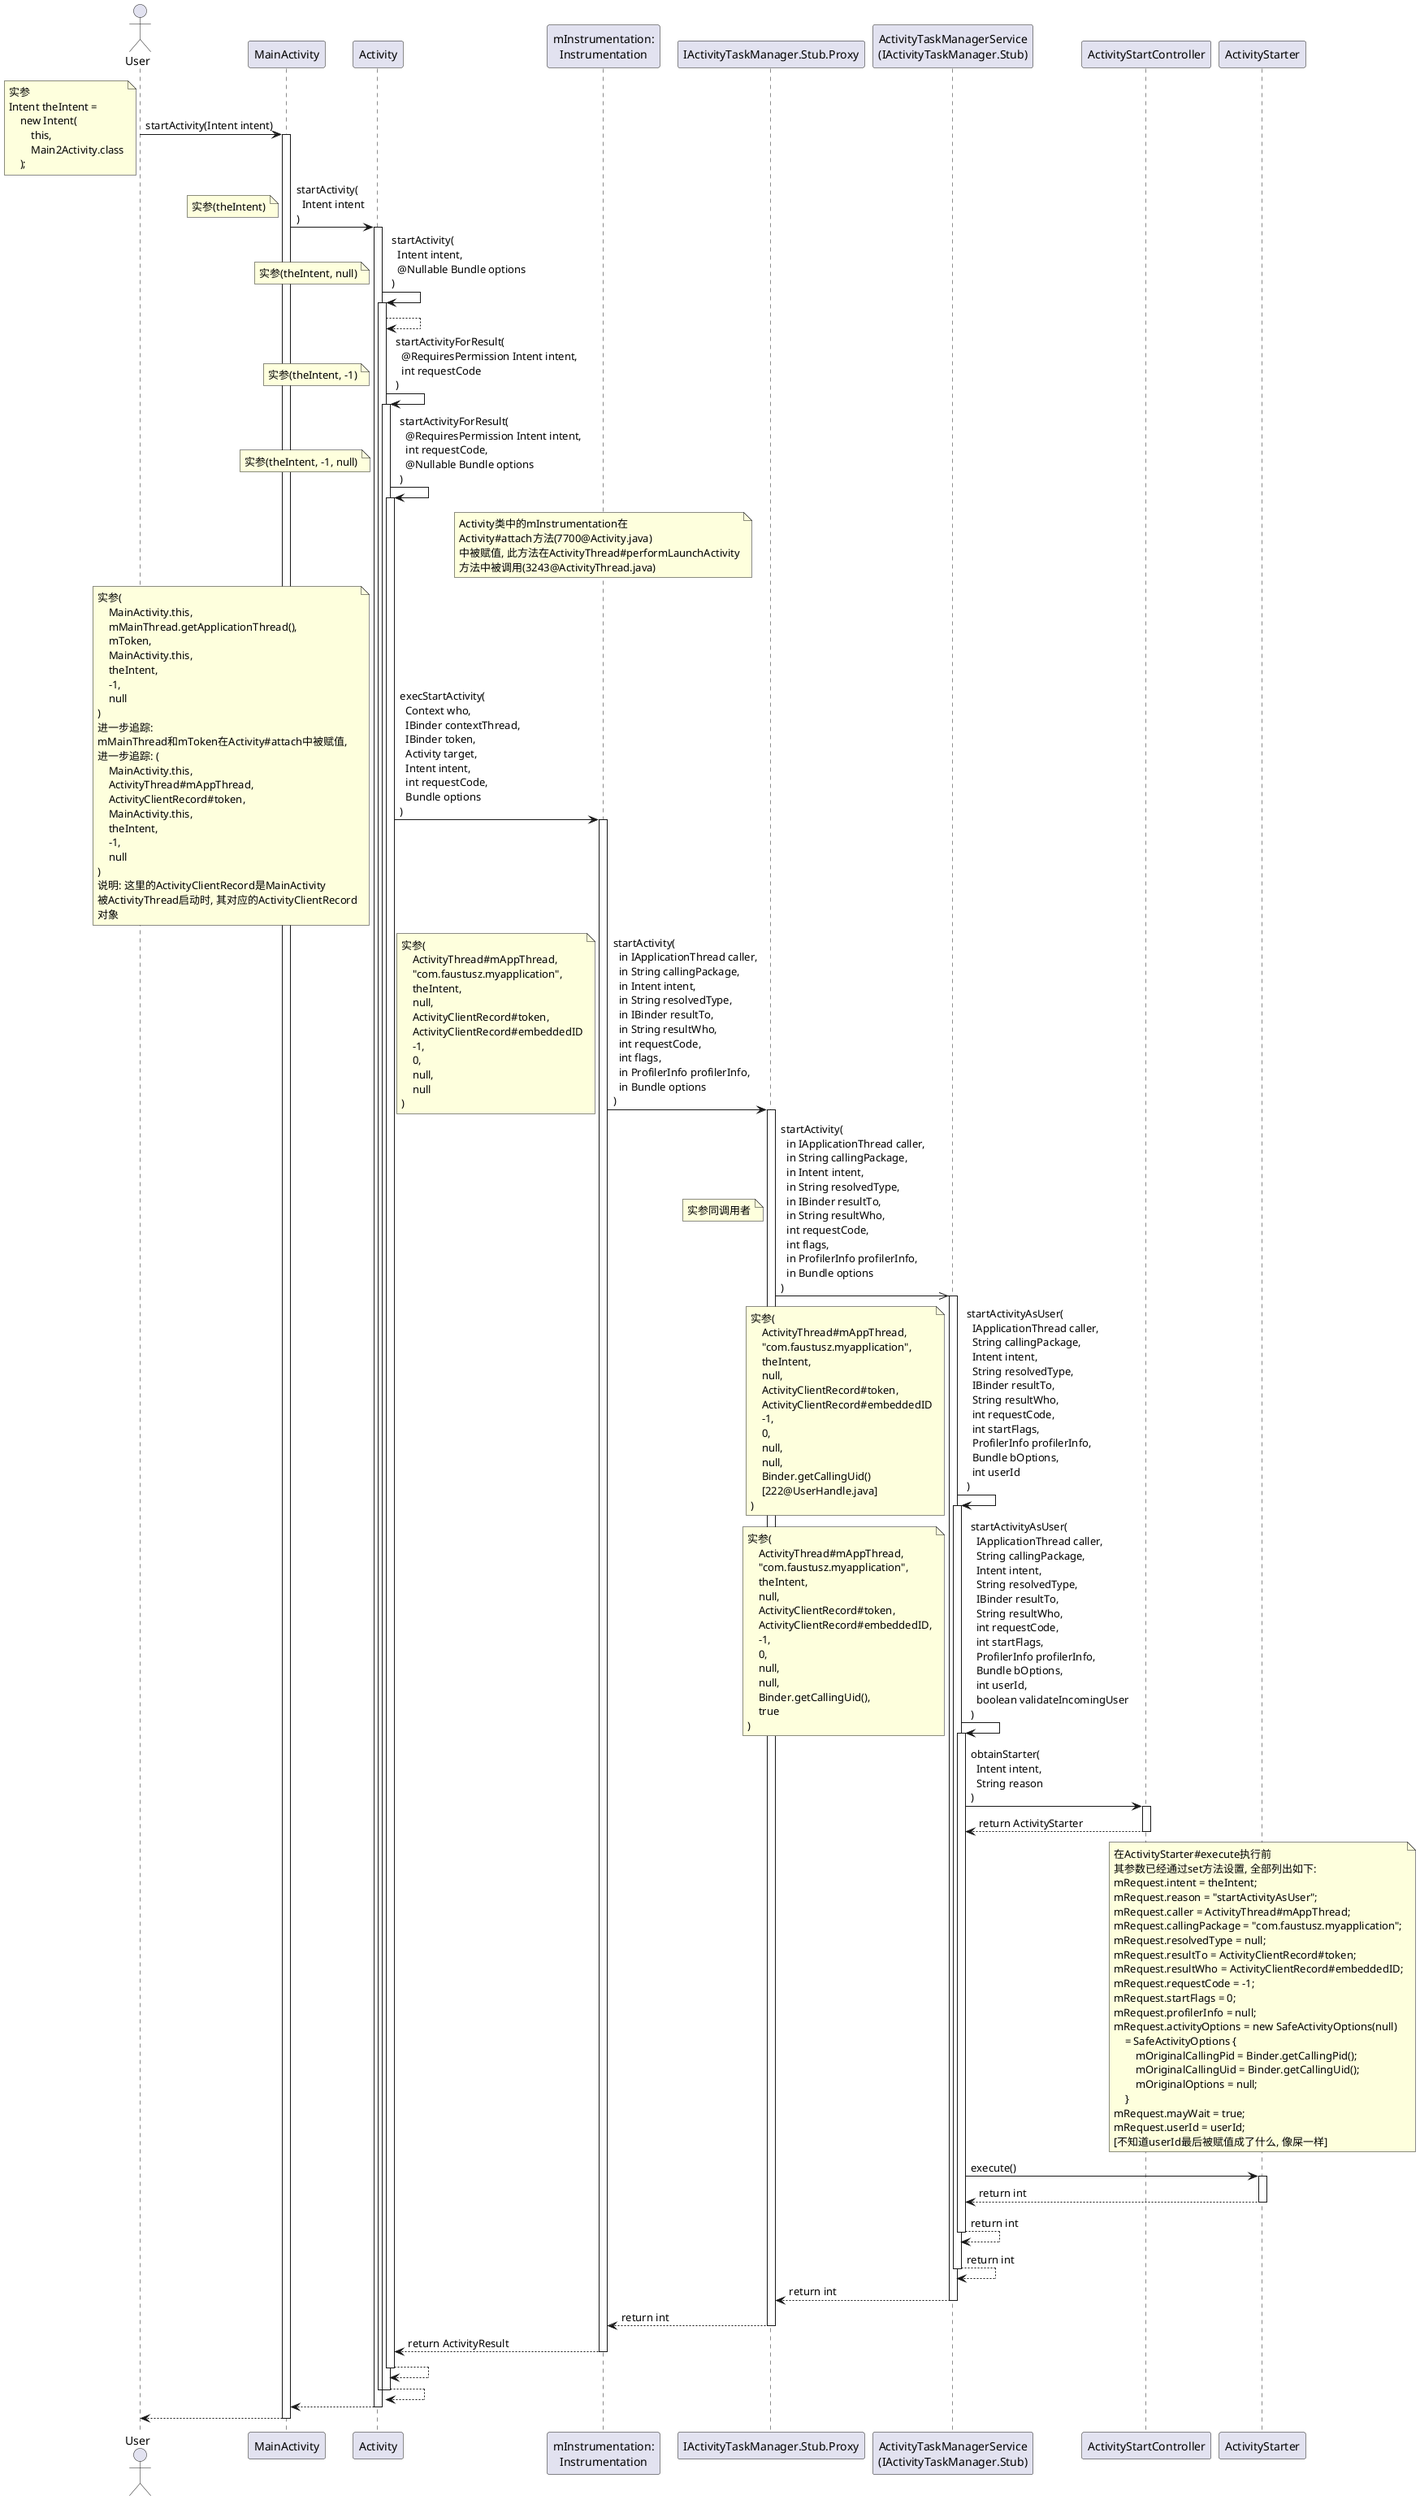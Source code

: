 @startuml
actor User as user
participant MainActivity as main
participant Activity as aty
participant "mInstrumentation:\nInstrumentation" as istm
participant "IActivityTaskManager.Stub.Proxy" as atm_pxy
participant "ActivityTaskManagerService\n(IActivityTaskManager.Stub)" as atm_stub
participant "ActivityStartController" as ascr
participant "ActivityStarter" as astr



user -> main : startActivity(Intent intent)
activate main
note left
实参
Intent theIntent =
    new Intent(
        this,
        Main2Activity.class
    );
end note
    main -> aty : startActivity(\n  Intent intent\n)
    activate aty
    note left
    实参(theIntent)
    end note
        aty -> aty : startActivity(\n  Intent intent,\n  @Nullable Bundle options\n)
        activate aty
        note left
        实参(theIntent, null)
        end note
        aty --> aty
            aty -> aty : startActivityForResult(\n  @RequiresPermission Intent intent,\n  int requestCode\n)
            activate aty
            note left
            实参(theIntent, -1)
            end note
                aty -> aty : startActivityForResult(\n  @RequiresPermission Intent intent,\n  int requestCode,\n  @Nullable Bundle options\n)
                activate aty
                note left
                实参(theIntent, -1, null)
                end note
                    note over istm
                    Activity类中的mInstrumentation在
                    Activity#attach方法(7700@Activity.java)
                    中被赋值, 此方法在ActivityThread#performLaunchActivity
                    方法中被调用(3243@ActivityThread.java)
                    end note
                    aty -> istm : execStartActivity(\n  Context who,\n  IBinder contextThread,\n  IBinder token,\n  Activity target,\n  Intent intent,\n  int requestCode,\n  Bundle options\n)
                    activate istm
                    note left
                    实参(
                        MainActivity.this,
                        mMainThread.getApplicationThread(),
                        mToken,
                        MainActivity.this,
                        theIntent,
                        -1,
                        null
                    )
                    进一步追踪:
                    mMainThread和mToken在Activity#attach中被赋值,
                    进一步追踪: (
                        MainActivity.this,
                        ActivityThread#mAppThread,
                        ActivityClientRecord#token,
                        MainActivity.this,
                        theIntent,
                        -1,
                        null
                    )
                    说明: 这里的ActivityClientRecord是MainActivity
                    被ActivityThread启动时, 其对应的ActivityClientRecord
                    对象
                    end note
                        istm -> atm_pxy : startActivity(\n  in IApplicationThread caller,\n  in String callingPackage,\n  in Intent intent,\n  in String resolvedType,\n  in IBinder resultTo,\n  in String resultWho,\n  int requestCode,\n  int flags,\n  in ProfilerInfo profilerInfo,\n  in Bundle options\n)
                        activate atm_pxy
                        note left
                        实参(
                            ActivityThread#mAppThread,
                            "com.faustusz.myapplication",
                            theIntent,
                            null,
                            ActivityClientRecord#token,
                            ActivityClientRecord#embeddedID
                            -1,
                            0,
                            null,
                            null
                        )
                        end note
                            atm_pxy ->> atm_stub : startActivity(\n  in IApplicationThread caller,\n  in String callingPackage,\n  in Intent intent,\n  in String resolvedType,\n  in IBinder resultTo,\n  in String resultWho,\n  int requestCode,\n  int flags,\n  in ProfilerInfo profilerInfo,\n  in Bundle options\n)
                            activate atm_stub
                            note left
                            实参同调用者
                            end note
                                atm_stub -> atm_stub : startActivityAsUser(\n  IApplicationThread caller,\n  String callingPackage,\n  Intent intent,\n  String resolvedType,\n  IBinder resultTo,\n  String resultWho,\n  int requestCode,\n  int startFlags,\n  ProfilerInfo profilerInfo,\n  Bundle bOptions,\n  int userId\n)
                                activate atm_stub
                                note left
                                实参(
                                    ActivityThread#mAppThread,
                                    "com.faustusz.myapplication",
                                    theIntent,
                                    null,
                                    ActivityClientRecord#token,
                                    ActivityClientRecord#embeddedID
                                    -1,
                                    0,
                                    null,
                                    null,
                                    Binder.getCallingUid()
                                    [222@UserHandle.java]
                                )
                                end note
                                    atm_stub -> atm_stub : startActivityAsUser(\n  IApplicationThread caller,\n  String callingPackage,\n  Intent intent,\n  String resolvedType,\n  IBinder resultTo,\n  String resultWho,\n  int requestCode,\n  int startFlags,\n  ProfilerInfo profilerInfo,\n  Bundle bOptions,\n  int userId,\n  boolean validateIncomingUser\n)
                                    activate atm_stub
                                    note left
                                    实参(
                                        ActivityThread#mAppThread,
                                        "com.faustusz.myapplication",
                                        theIntent,
                                        null,
                                        ActivityClientRecord#token,
                                        ActivityClientRecord#embeddedID,
                                        -1,
                                        0,
                                        null,
                                        null,
                                        Binder.getCallingUid(),
                                        true
                                    )
                                    end note
                                        atm_stub -> ascr : obtainStarter(\n  Intent intent,\n  String reason\n)
                                        activate ascr
                                        ascr --> atm_stub : return ActivityStarter
                                        deactivate ascr
                                        note over astr
                                        在ActivityStarter#execute执行前
                                        其参数已经通过set方法设置, 全部列出如下:
                                        mRequest.intent = theIntent;
                                        mRequest.reason = "startActivityAsUser";
                                        mRequest.caller = ActivityThread#mAppThread;
                                        mRequest.callingPackage = "com.faustusz.myapplication";
                                        mRequest.resolvedType = null;
                                        mRequest.resultTo = ActivityClientRecord#token;
                                        mRequest.resultWho = ActivityClientRecord#embeddedID;
                                        mRequest.requestCode = -1;
                                        mRequest.startFlags = 0;
                                        mRequest.profilerInfo = null;
                                        mRequest.activityOptions = new SafeActivityOptions(null) 
                                            = SafeActivityOptions {
                                                mOriginalCallingPid = Binder.getCallingPid();
                                                mOriginalCallingUid = Binder.getCallingUid();
                                                mOriginalOptions = null;
                                            }
                                        mRequest.mayWait = true;
                                        mRequest.userId = userId;
                                        [不知道userId最后被赋值成了什么, 像屎一样]
                                        end note
                                        atm_stub -> astr : execute()
                                        activate astr
                                        astr --> atm_stub : return int
                                        deactivate astr

                                    atm_stub --> atm_stub : return int
                                    deactivate atm_stub
                                atm_stub --> atm_stub : return int
                                deactivate atm_stub
                            atm_stub --> atm_pxy : return int
                            deactivate atm_stub
                        atm_pxy --> istm : return int
                        deactivate atm_pxy
                    istm --> aty : return ActivityResult
                    deactivate istm
                aty --> aty
                deactivate aty
            aty --> aty
            deactivate aty
        deactivate aty
    aty --> main
    deactivate aty
main --> user
deactivate main

@enduml